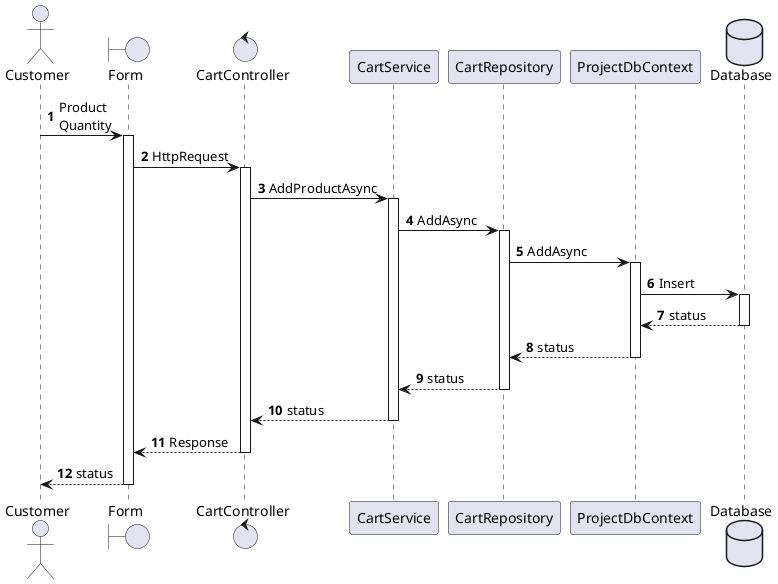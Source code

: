 @startuml 25 - Customer - Add product to cart

autonumber
autoactivate on

actor Customer as Actor
boundary Form
control CartController as Controller
participant CartService as Service
participant CartRepository as Repo
participant ProjectDbContext as Context
database Database

Actor -> Form: Product\nQuantity
Form -> Controller: HttpRequest
Controller -> Service: AddProductAsync
Service -> Repo: AddAsync
Repo -> Context: AddAsync
Context -> Database: Insert
Database --> Context: status
Context --> Repo: status
Repo --> Service: status
Service --> Controller: status
Controller --> Form: Response
Form --> Actor: status

@enduml